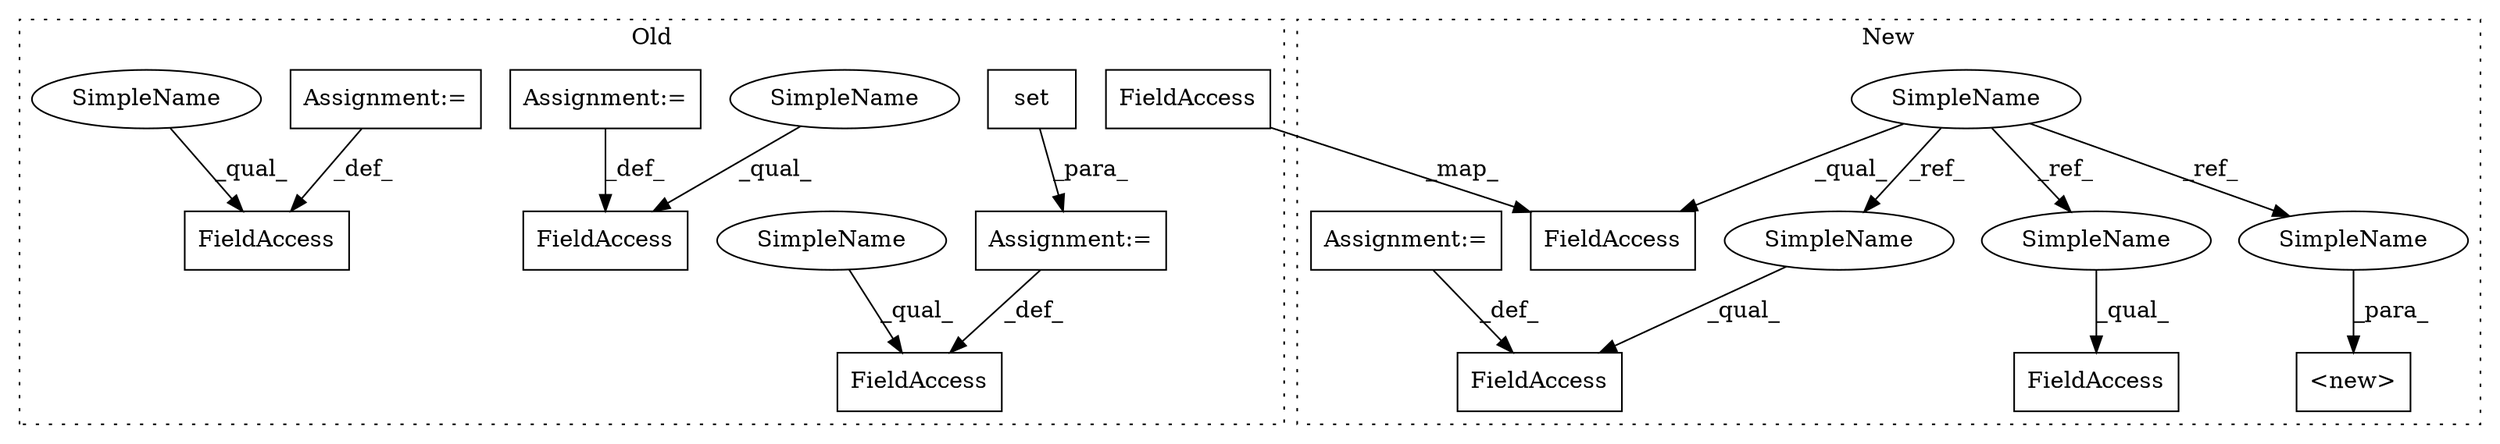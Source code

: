 digraph G {
subgraph cluster0 {
1 [label="set" a="32" s="1517" l="5" shape="box"];
3 [label="Assignment:=" a="7" s="1516" l="1" shape="box"];
4 [label="FieldAccess" a="22" s="1484" l="32" shape="box"];
6 [label="FieldAccess" a="22" s="1182" l="11" shape="box"];
7 [label="FieldAccess" a="22" s="1378" l="17" shape="box"];
8 [label="Assignment:=" a="7" s="1064" l="2" shape="box"];
9 [label="Assignment:=" a="7" s="1193" l="1" shape="box"];
13 [label="FieldAccess" a="22" s="1450" l="22" shape="box"];
18 [label="SimpleName" a="42" s="1484" l="4" shape="ellipse"];
19 [label="SimpleName" a="42" s="1378" l="4" shape="ellipse"];
20 [label="SimpleName" a="42" s="1182" l="4" shape="ellipse"];
label = "Old";
style="dotted";
}
subgraph cluster1 {
2 [label="<new>" a="46" s="2611,2635" l="6,2" shape="box"];
5 [label="SimpleName" a="42" s="2103" l="4" shape="ellipse"];
10 [label="FieldAccess" a="22" s="2463" l="13" shape="box"];
11 [label="FieldAccess" a="22" s="2516" l="14" shape="box"];
12 [label="Assignment:=" a="7" s="2476" l="1" shape="box"];
14 [label="FieldAccess" a="22" s="2565" l="15" shape="box"];
15 [label="SimpleName" a="42" s="2463" l="4" shape="ellipse"];
16 [label="SimpleName" a="42" s="2516" l="4" shape="ellipse"];
17 [label="SimpleName" a="42" s="2631" l="4" shape="ellipse"];
label = "New";
style="dotted";
}
1 -> 3 [label="_para_"];
3 -> 4 [label="_def_"];
5 -> 15 [label="_ref_"];
5 -> 14 [label="_qual_"];
5 -> 17 [label="_ref_"];
5 -> 16 [label="_ref_"];
8 -> 7 [label="_def_"];
9 -> 6 [label="_def_"];
12 -> 10 [label="_def_"];
13 -> 14 [label="_map_"];
15 -> 10 [label="_qual_"];
16 -> 11 [label="_qual_"];
17 -> 2 [label="_para_"];
18 -> 4 [label="_qual_"];
19 -> 7 [label="_qual_"];
20 -> 6 [label="_qual_"];
}